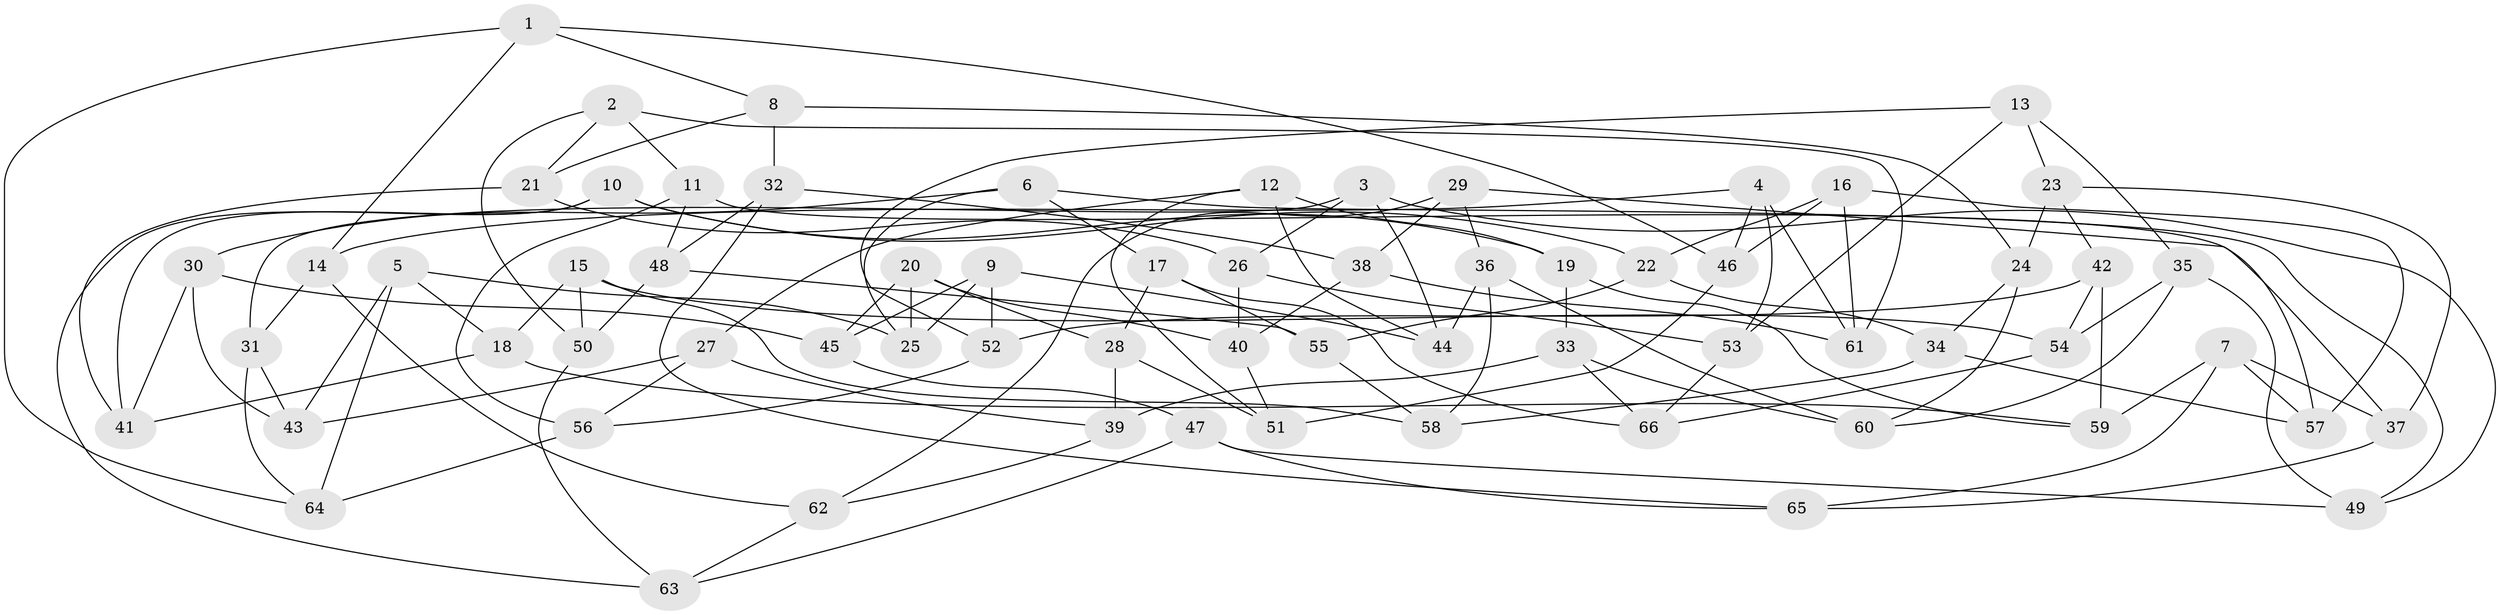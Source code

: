 // coarse degree distribution, {9: 0.14285714285714285, 4: 0.39285714285714285, 6: 0.03571428571428571, 8: 0.14285714285714285, 11: 0.03571428571428571, 3: 0.17857142857142858, 10: 0.03571428571428571, 2: 0.03571428571428571}
// Generated by graph-tools (version 1.1) at 2025/53/03/04/25 22:53:42]
// undirected, 66 vertices, 132 edges
graph export_dot {
  node [color=gray90,style=filled];
  1;
  2;
  3;
  4;
  5;
  6;
  7;
  8;
  9;
  10;
  11;
  12;
  13;
  14;
  15;
  16;
  17;
  18;
  19;
  20;
  21;
  22;
  23;
  24;
  25;
  26;
  27;
  28;
  29;
  30;
  31;
  32;
  33;
  34;
  35;
  36;
  37;
  38;
  39;
  40;
  41;
  42;
  43;
  44;
  45;
  46;
  47;
  48;
  49;
  50;
  51;
  52;
  53;
  54;
  55;
  56;
  57;
  58;
  59;
  60;
  61;
  62;
  63;
  64;
  65;
  66;
  1 -- 14;
  1 -- 64;
  1 -- 8;
  1 -- 46;
  2 -- 50;
  2 -- 21;
  2 -- 11;
  2 -- 61;
  3 -- 44;
  3 -- 49;
  3 -- 26;
  3 -- 31;
  4 -- 46;
  4 -- 14;
  4 -- 53;
  4 -- 61;
  5 -- 43;
  5 -- 25;
  5 -- 64;
  5 -- 18;
  6 -- 30;
  6 -- 25;
  6 -- 49;
  6 -- 17;
  7 -- 59;
  7 -- 37;
  7 -- 57;
  7 -- 65;
  8 -- 24;
  8 -- 21;
  8 -- 32;
  9 -- 44;
  9 -- 45;
  9 -- 52;
  9 -- 25;
  10 -- 22;
  10 -- 19;
  10 -- 41;
  10 -- 63;
  11 -- 48;
  11 -- 56;
  11 -- 37;
  12 -- 27;
  12 -- 44;
  12 -- 51;
  12 -- 19;
  13 -- 35;
  13 -- 52;
  13 -- 53;
  13 -- 23;
  14 -- 31;
  14 -- 62;
  15 -- 54;
  15 -- 58;
  15 -- 18;
  15 -- 50;
  16 -- 61;
  16 -- 57;
  16 -- 46;
  16 -- 22;
  17 -- 55;
  17 -- 28;
  17 -- 66;
  18 -- 41;
  18 -- 59;
  19 -- 33;
  19 -- 59;
  20 -- 25;
  20 -- 45;
  20 -- 28;
  20 -- 40;
  21 -- 26;
  21 -- 41;
  22 -- 34;
  22 -- 55;
  23 -- 42;
  23 -- 37;
  23 -- 24;
  24 -- 34;
  24 -- 60;
  26 -- 53;
  26 -- 40;
  27 -- 56;
  27 -- 39;
  27 -- 43;
  28 -- 51;
  28 -- 39;
  29 -- 38;
  29 -- 57;
  29 -- 62;
  29 -- 36;
  30 -- 43;
  30 -- 45;
  30 -- 41;
  31 -- 64;
  31 -- 43;
  32 -- 48;
  32 -- 65;
  32 -- 38;
  33 -- 60;
  33 -- 39;
  33 -- 66;
  34 -- 57;
  34 -- 58;
  35 -- 60;
  35 -- 49;
  35 -- 54;
  36 -- 60;
  36 -- 44;
  36 -- 58;
  37 -- 65;
  38 -- 40;
  38 -- 61;
  39 -- 62;
  40 -- 51;
  42 -- 54;
  42 -- 59;
  42 -- 52;
  45 -- 47;
  46 -- 51;
  47 -- 65;
  47 -- 49;
  47 -- 63;
  48 -- 50;
  48 -- 55;
  50 -- 63;
  52 -- 56;
  53 -- 66;
  54 -- 66;
  55 -- 58;
  56 -- 64;
  62 -- 63;
}
